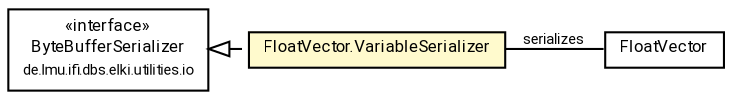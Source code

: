 #!/usr/local/bin/dot
#
# Class diagram 
# Generated by UMLGraph version R5_7_2-60-g0e99a6 (http://www.spinellis.gr/umlgraph/)
#

digraph G {
	graph [fontnames="svg"]
	edge [fontname="Roboto",fontsize=7,labelfontname="Roboto",labelfontsize=7,color="black"];
	node [fontname="Roboto",fontcolor="black",fontsize=8,shape=plaintext,margin=0,width=0,height=0];
	nodesep=0.15;
	ranksep=0.25;
	rankdir=LR;
	// de.lmu.ifi.dbs.elki.data.FloatVector
	c4505565 [label=<<table title="de.lmu.ifi.dbs.elki.data.FloatVector" border="0" cellborder="1" cellspacing="0" cellpadding="2" href="FloatVector.html" target="_parent">
		<tr><td><table border="0" cellspacing="0" cellpadding="1">
		<tr><td align="center" balign="center"> <font face="Roboto">FloatVector</font> </td></tr>
		</table></td></tr>
		</table>>, URL="FloatVector.html"];
	// de.lmu.ifi.dbs.elki.data.FloatVector.VariableSerializer
	c4505570 [label=<<table title="de.lmu.ifi.dbs.elki.data.FloatVector.VariableSerializer" border="0" cellborder="1" cellspacing="0" cellpadding="2" bgcolor="lemonChiffon" href="FloatVector.VariableSerializer.html" target="_parent">
		<tr><td><table border="0" cellspacing="0" cellpadding="1">
		<tr><td align="center" balign="center"> <font face="Roboto">FloatVector.VariableSerializer</font> </td></tr>
		</table></td></tr>
		</table>>, URL="FloatVector.VariableSerializer.html"];
	// de.lmu.ifi.dbs.elki.utilities.io.ByteBufferSerializer<T>
	c4506224 [label=<<table title="de.lmu.ifi.dbs.elki.utilities.io.ByteBufferSerializer" border="0" cellborder="1" cellspacing="0" cellpadding="2" href="../utilities/io/ByteBufferSerializer.html" target="_parent">
		<tr><td><table border="0" cellspacing="0" cellpadding="1">
		<tr><td align="center" balign="center"> &#171;interface&#187; </td></tr>
		<tr><td align="center" balign="center"> <font face="Roboto">ByteBufferSerializer</font> </td></tr>
		<tr><td align="center" balign="center"> <font face="Roboto" point-size="7.0">de.lmu.ifi.dbs.elki.utilities.io</font> </td></tr>
		</table></td></tr>
		</table>>, URL="../utilities/io/ByteBufferSerializer.html"];
	// de.lmu.ifi.dbs.elki.data.FloatVector.VariableSerializer implements de.lmu.ifi.dbs.elki.utilities.io.ByteBufferSerializer<T>
	c4506224 -> c4505570 [arrowtail=empty,style=dashed,dir=back,weight=9];
	// de.lmu.ifi.dbs.elki.data.FloatVector.VariableSerializer assoc de.lmu.ifi.dbs.elki.data.FloatVector
	c4505570 -> c4505565 [arrowhead=none,weight=2,label="serializes"];
}

